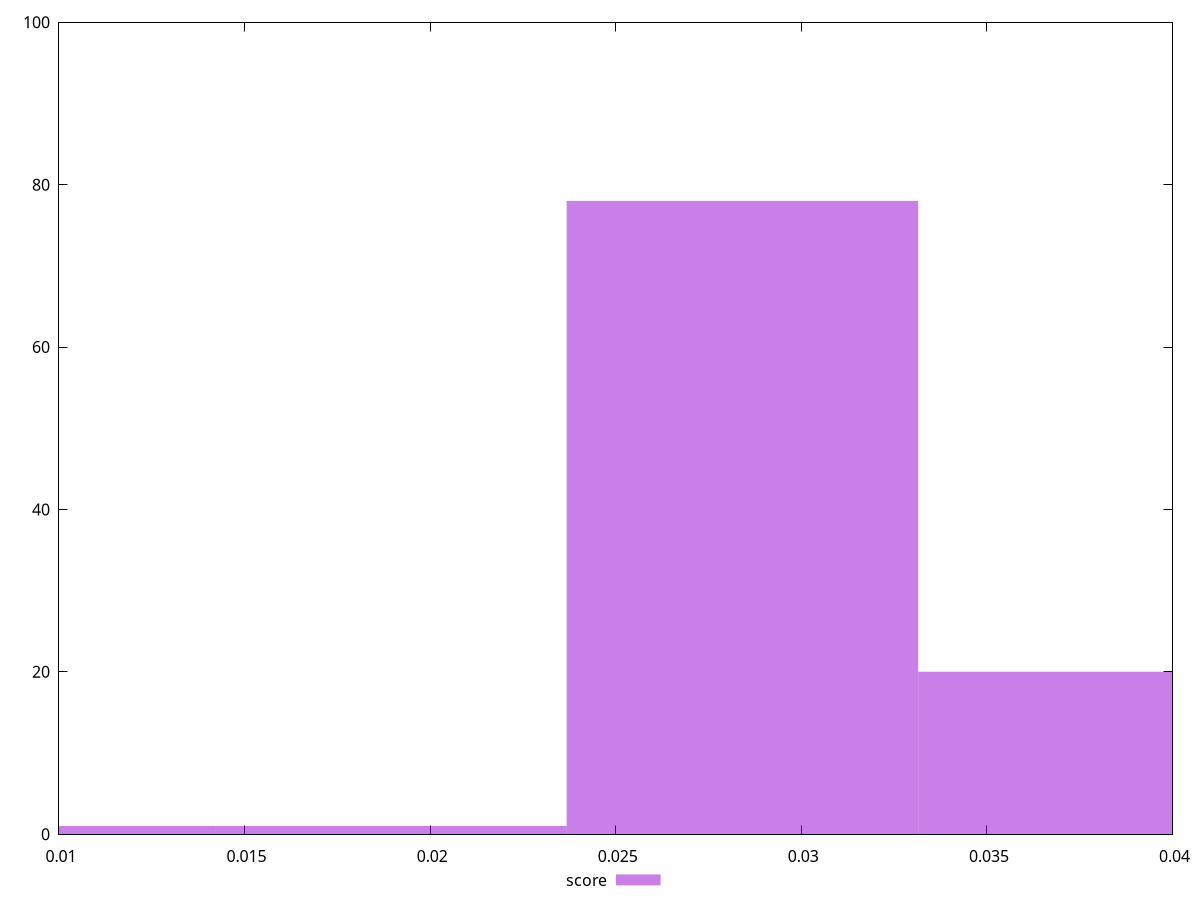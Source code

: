 reset

$score <<EOF
0.00947083632007481 1
0.01894167264014962 1
0.02841250896022443 78
0.03788334528029924 20
EOF

set key outside below
set boxwidth 0.00947083632007481
set xrange [0.01:0.04]
set yrange [0:100]
set trange [0:100]
set style fill transparent solid 0.5 noborder
set terminal svg size 640, 490 enhanced background rgb 'white'
set output "report_00017_2021-02-10T15-08-03.406Z/largest-contentful-paint/samples/pages+cached+noadtech/score/histogram.svg"

plot $score title "score" with boxes

reset
